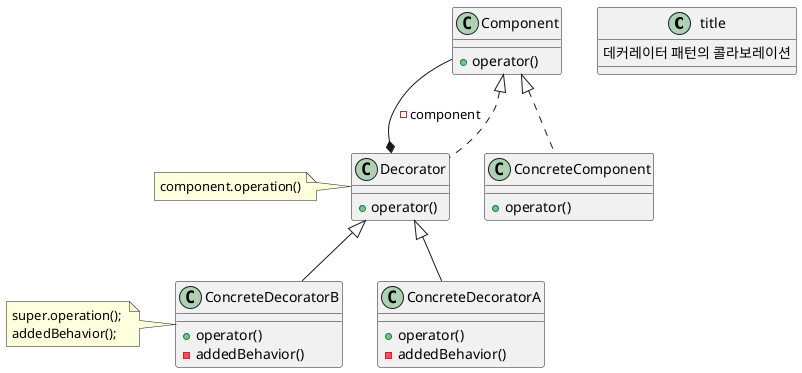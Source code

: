 @startuml

title : 데커레이터 패턴의 콜라보레이션

class Component {
    + operator()
}

class ConcreteComponent {
    + operator()
}

class Decorator {
    + operator()
}

note left : component.operation()

class ConcreteDecoratorA {
    + operator()
    - addedBehavior()
}

class ConcreteDecoratorB {
    + operator()
    - addedBehavior()
}

note left : super.operation(); \naddedBehavior();


Component --* Decorator : -component
Component <|.. ConcreteComponent
Component <|.. Decorator
Decorator <|-- ConcreteDecoratorA
Decorator <|-- ConcreteDecoratorB


@enduml